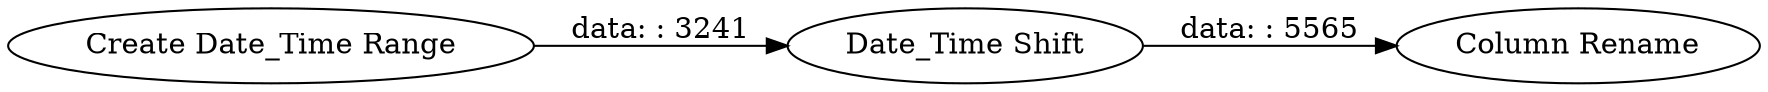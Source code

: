 digraph {
	"-1238871626651629197_2" [label="Date_Time Shift"]
	"-1238871626651629197_1" [label="Create Date_Time Range"]
	"-1238871626651629197_3" [label="Column Rename"]
	"-1238871626651629197_1" -> "-1238871626651629197_2" [label="data: : 3241"]
	"-1238871626651629197_2" -> "-1238871626651629197_3" [label="data: : 5565"]
	rankdir=LR
}
